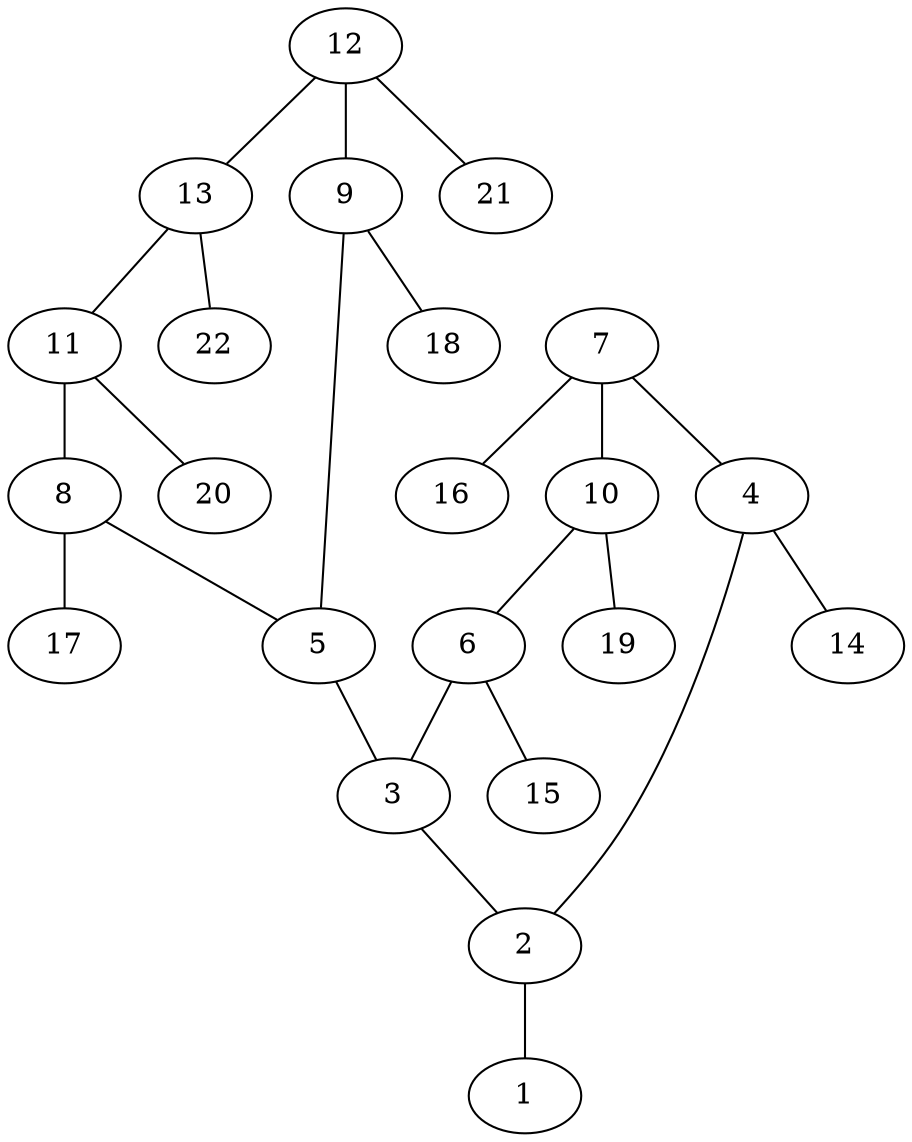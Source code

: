 graph molecule_577 {
	1	 [chem=Br];
	2	 [chem=C];
	2 -- 1	 [valence=1];
	3	 [chem=C];
	3 -- 2	 [valence=2];
	4	 [chem=C];
	4 -- 2	 [valence=1];
	14	 [chem=H];
	4 -- 14	 [valence=1];
	5	 [chem=C];
	5 -- 3	 [valence=1];
	6	 [chem=C];
	6 -- 3	 [valence=1];
	15	 [chem=H];
	6 -- 15	 [valence=1];
	7	 [chem=C];
	7 -- 4	 [valence=2];
	10	 [chem=C];
	7 -- 10	 [valence=1];
	16	 [chem=H];
	7 -- 16	 [valence=1];
	8	 [chem=C];
	8 -- 5	 [valence=2];
	17	 [chem=H];
	8 -- 17	 [valence=1];
	9	 [chem=C];
	9 -- 5	 [valence=1];
	18	 [chem=H];
	9 -- 18	 [valence=1];
	10 -- 6	 [valence=2];
	19	 [chem=H];
	10 -- 19	 [valence=1];
	11	 [chem=C];
	11 -- 8	 [valence=1];
	20	 [chem=H];
	11 -- 20	 [valence=1];
	12	 [chem=C];
	12 -- 9	 [valence=2];
	13	 [chem=C];
	12 -- 13	 [valence=1];
	21	 [chem=H];
	12 -- 21	 [valence=1];
	13 -- 11	 [valence=2];
	22	 [chem=H];
	13 -- 22	 [valence=1];
}

